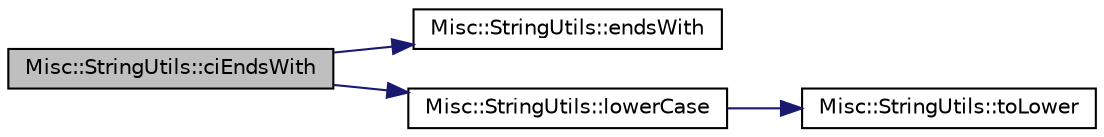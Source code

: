 digraph G
{
  edge [fontname="Helvetica",fontsize="10",labelfontname="Helvetica",labelfontsize="10"];
  node [fontname="Helvetica",fontsize="10",shape=record];
  rankdir="LR";
  Node1 [label="Misc::StringUtils::ciEndsWith",height=0.2,width=0.4,color="black", fillcolor="grey75", style="filled" fontcolor="black"];
  Node1 -> Node2 [color="midnightblue",fontsize="10",style="solid",fontname="Helvetica"];
  Node2 [label="Misc::StringUtils::endsWith",height=0.2,width=0.4,color="black", fillcolor="white", style="filled",URL="$class_misc_1_1_string_utils.html#a005e8aae82a2b7d2efe99e2dbc275d31"];
  Node1 -> Node3 [color="midnightblue",fontsize="10",style="solid",fontname="Helvetica"];
  Node3 [label="Misc::StringUtils::lowerCase",height=0.2,width=0.4,color="black", fillcolor="white", style="filled",URL="$class_misc_1_1_string_utils.html#a2982264998fde90a8e01ebab4bd69e14",tooltip="Returns lower case copy of input string."];
  Node3 -> Node4 [color="midnightblue",fontsize="10",style="solid",fontname="Helvetica"];
  Node4 [label="Misc::StringUtils::toLower",height=0.2,width=0.4,color="black", fillcolor="white", style="filled",URL="$class_misc_1_1_string_utils.html#aa4d0bd593b4e8eebea933db0511616e2",tooltip="Transforms input string to lower case w/o copy."];
}
